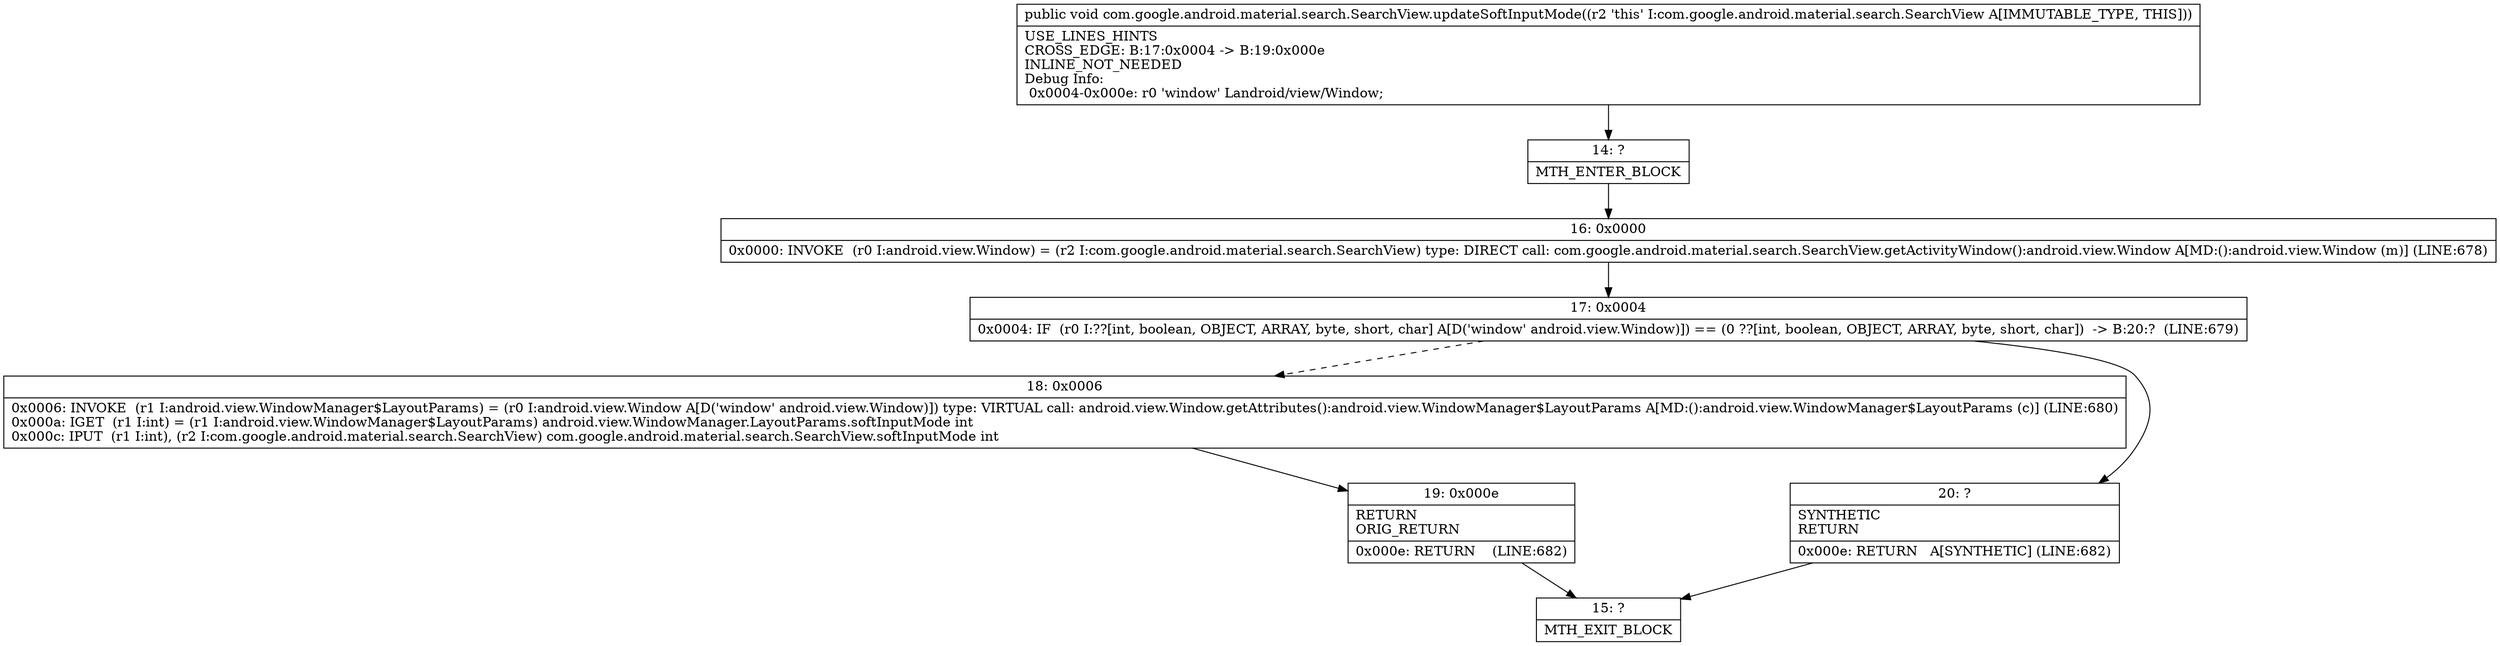 digraph "CFG forcom.google.android.material.search.SearchView.updateSoftInputMode()V" {
Node_14 [shape=record,label="{14\:\ ?|MTH_ENTER_BLOCK\l}"];
Node_16 [shape=record,label="{16\:\ 0x0000|0x0000: INVOKE  (r0 I:android.view.Window) = (r2 I:com.google.android.material.search.SearchView) type: DIRECT call: com.google.android.material.search.SearchView.getActivityWindow():android.view.Window A[MD:():android.view.Window (m)] (LINE:678)\l}"];
Node_17 [shape=record,label="{17\:\ 0x0004|0x0004: IF  (r0 I:??[int, boolean, OBJECT, ARRAY, byte, short, char] A[D('window' android.view.Window)]) == (0 ??[int, boolean, OBJECT, ARRAY, byte, short, char])  \-\> B:20:?  (LINE:679)\l}"];
Node_18 [shape=record,label="{18\:\ 0x0006|0x0006: INVOKE  (r1 I:android.view.WindowManager$LayoutParams) = (r0 I:android.view.Window A[D('window' android.view.Window)]) type: VIRTUAL call: android.view.Window.getAttributes():android.view.WindowManager$LayoutParams A[MD:():android.view.WindowManager$LayoutParams (c)] (LINE:680)\l0x000a: IGET  (r1 I:int) = (r1 I:android.view.WindowManager$LayoutParams) android.view.WindowManager.LayoutParams.softInputMode int \l0x000c: IPUT  (r1 I:int), (r2 I:com.google.android.material.search.SearchView) com.google.android.material.search.SearchView.softInputMode int \l}"];
Node_19 [shape=record,label="{19\:\ 0x000e|RETURN\lORIG_RETURN\l|0x000e: RETURN    (LINE:682)\l}"];
Node_15 [shape=record,label="{15\:\ ?|MTH_EXIT_BLOCK\l}"];
Node_20 [shape=record,label="{20\:\ ?|SYNTHETIC\lRETURN\l|0x000e: RETURN   A[SYNTHETIC] (LINE:682)\l}"];
MethodNode[shape=record,label="{public void com.google.android.material.search.SearchView.updateSoftInputMode((r2 'this' I:com.google.android.material.search.SearchView A[IMMUTABLE_TYPE, THIS]))  | USE_LINES_HINTS\lCROSS_EDGE: B:17:0x0004 \-\> B:19:0x000e\lINLINE_NOT_NEEDED\lDebug Info:\l  0x0004\-0x000e: r0 'window' Landroid\/view\/Window;\l}"];
MethodNode -> Node_14;Node_14 -> Node_16;
Node_16 -> Node_17;
Node_17 -> Node_18[style=dashed];
Node_17 -> Node_20;
Node_18 -> Node_19;
Node_19 -> Node_15;
Node_20 -> Node_15;
}

